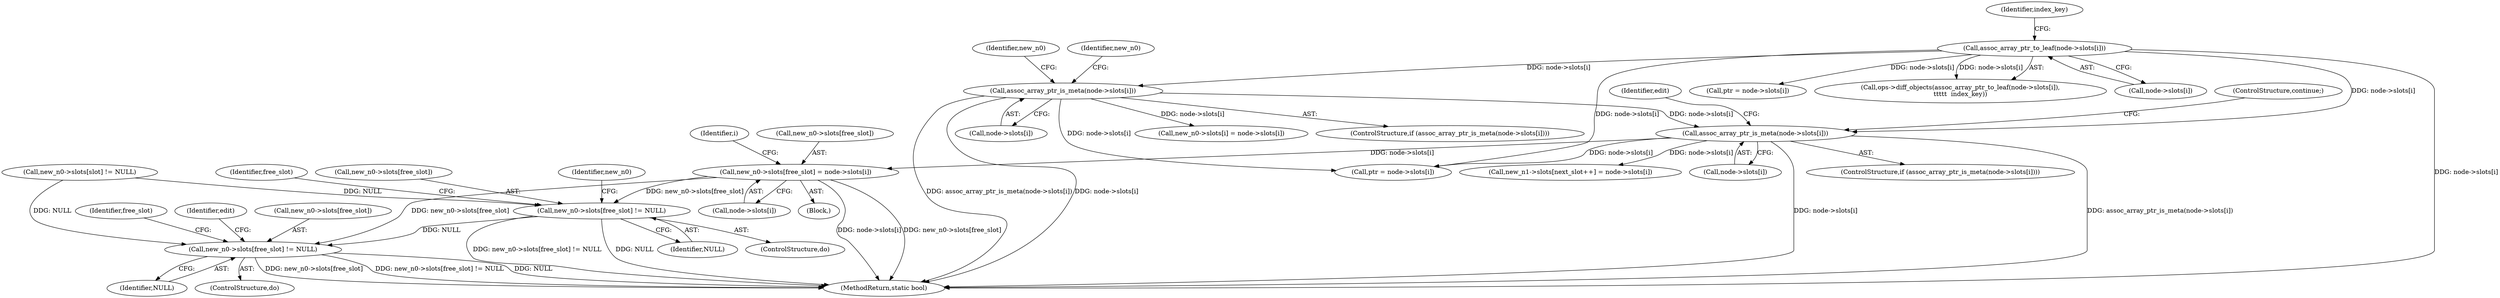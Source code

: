 digraph "0_linux_ea6789980fdaa610d7eb63602c746bf6ec70cd2b@API" {
"1000650" [label="(Call,new_n0->slots[free_slot] = node->slots[i])"];
"1000605" [label="(Call,assoc_array_ptr_is_meta(node->slots[i]))"];
"1000881" [label="(Call,assoc_array_ptr_to_leaf(node->slots[i]))"];
"1000546" [label="(Call,assoc_array_ptr_is_meta(node->slots[i]))"];
"1000643" [label="(Call,new_n0->slots[free_slot] != NULL)"];
"1000678" [label="(Call,new_n0->slots[free_slot] != NULL)"];
"1000572" [label="(Call,new_n0->slots[slot] != NULL)"];
"1000677" [label="(Identifier,free_slot)"];
"1000674" [label="(ControlStructure,do)"];
"1000881" [label="(Call,assoc_array_ptr_to_leaf(node->slots[i]))"];
"1001065" [label="(Call,ptr = node->slots[i])"];
"1000649" [label="(Identifier,NULL)"];
"1000602" [label="(Identifier,i)"];
"1000643" [label="(Call,new_n0->slots[free_slot] != NULL)"];
"1000552" [label="(Call,new_n0->slots[i] = node->slots[i])"];
"1000555" [label="(Identifier,new_n0)"];
"1001112" [label="(MethodReturn,static bool)"];
"1000545" [label="(ControlStructure,if (assoc_array_ptr_is_meta(node->slots[i])))"];
"1000687" [label="(Identifier,edit)"];
"1000604" [label="(ControlStructure,if (assoc_array_ptr_is_meta(node->slots[i])))"];
"1000653" [label="(Identifier,new_n0)"];
"1000880" [label="(Call,ops->diff_objects(assoc_array_ptr_to_leaf(node->slots[i]),\n\t\t\t\t\t  index_key))"];
"1000546" [label="(Call,assoc_array_ptr_is_meta(node->slots[i]))"];
"1000616" [label="(Identifier,edit)"];
"1000650" [label="(Call,new_n0->slots[free_slot] = node->slots[i])"];
"1000747" [label="(Call,ptr = node->slots[i])"];
"1000656" [label="(Call,node->slots[i])"];
"1000621" [label="(Call,new_n1->slots[next_slot++] = node->slots[i])"];
"1000611" [label="(ControlStructure,continue;)"];
"1000638" [label="(Block,)"];
"1000567" [label="(Identifier,new_n0)"];
"1000678" [label="(Call,new_n0->slots[free_slot] != NULL)"];
"1000882" [label="(Call,node->slots[i])"];
"1000679" [label="(Call,new_n0->slots[free_slot])"];
"1000547" [label="(Call,node->slots[i])"];
"1000642" [label="(Identifier,free_slot)"];
"1000639" [label="(ControlStructure,do)"];
"1000684" [label="(Identifier,NULL)"];
"1000651" [label="(Call,new_n0->slots[free_slot])"];
"1000644" [label="(Call,new_n0->slots[free_slot])"];
"1000606" [label="(Call,node->slots[i])"];
"1000887" [label="(Identifier,index_key)"];
"1000605" [label="(Call,assoc_array_ptr_is_meta(node->slots[i]))"];
"1000650" -> "1000638"  [label="AST: "];
"1000650" -> "1000656"  [label="CFG: "];
"1000651" -> "1000650"  [label="AST: "];
"1000656" -> "1000650"  [label="AST: "];
"1000602" -> "1000650"  [label="CFG: "];
"1000650" -> "1001112"  [label="DDG: node->slots[i]"];
"1000650" -> "1001112"  [label="DDG: new_n0->slots[free_slot]"];
"1000650" -> "1000643"  [label="DDG: new_n0->slots[free_slot]"];
"1000605" -> "1000650"  [label="DDG: node->slots[i]"];
"1000650" -> "1000678"  [label="DDG: new_n0->slots[free_slot]"];
"1000605" -> "1000604"  [label="AST: "];
"1000605" -> "1000606"  [label="CFG: "];
"1000606" -> "1000605"  [label="AST: "];
"1000611" -> "1000605"  [label="CFG: "];
"1000616" -> "1000605"  [label="CFG: "];
"1000605" -> "1001112"  [label="DDG: assoc_array_ptr_is_meta(node->slots[i])"];
"1000605" -> "1001112"  [label="DDG: node->slots[i]"];
"1000881" -> "1000605"  [label="DDG: node->slots[i]"];
"1000546" -> "1000605"  [label="DDG: node->slots[i]"];
"1000605" -> "1000621"  [label="DDG: node->slots[i]"];
"1000605" -> "1000747"  [label="DDG: node->slots[i]"];
"1000881" -> "1000880"  [label="AST: "];
"1000881" -> "1000882"  [label="CFG: "];
"1000882" -> "1000881"  [label="AST: "];
"1000887" -> "1000881"  [label="CFG: "];
"1000881" -> "1001112"  [label="DDG: node->slots[i]"];
"1000881" -> "1000546"  [label="DDG: node->slots[i]"];
"1000881" -> "1000747"  [label="DDG: node->slots[i]"];
"1000881" -> "1000880"  [label="DDG: node->slots[i]"];
"1000881" -> "1001065"  [label="DDG: node->slots[i]"];
"1000546" -> "1000545"  [label="AST: "];
"1000546" -> "1000547"  [label="CFG: "];
"1000547" -> "1000546"  [label="AST: "];
"1000555" -> "1000546"  [label="CFG: "];
"1000567" -> "1000546"  [label="CFG: "];
"1000546" -> "1001112"  [label="DDG: assoc_array_ptr_is_meta(node->slots[i])"];
"1000546" -> "1001112"  [label="DDG: node->slots[i]"];
"1000546" -> "1000552"  [label="DDG: node->slots[i]"];
"1000546" -> "1000747"  [label="DDG: node->slots[i]"];
"1000643" -> "1000639"  [label="AST: "];
"1000643" -> "1000649"  [label="CFG: "];
"1000644" -> "1000643"  [label="AST: "];
"1000649" -> "1000643"  [label="AST: "];
"1000642" -> "1000643"  [label="CFG: "];
"1000653" -> "1000643"  [label="CFG: "];
"1000643" -> "1001112"  [label="DDG: new_n0->slots[free_slot] != NULL"];
"1000643" -> "1001112"  [label="DDG: NULL"];
"1000572" -> "1000643"  [label="DDG: NULL"];
"1000643" -> "1000678"  [label="DDG: NULL"];
"1000678" -> "1000674"  [label="AST: "];
"1000678" -> "1000684"  [label="CFG: "];
"1000679" -> "1000678"  [label="AST: "];
"1000684" -> "1000678"  [label="AST: "];
"1000677" -> "1000678"  [label="CFG: "];
"1000687" -> "1000678"  [label="CFG: "];
"1000678" -> "1001112"  [label="DDG: new_n0->slots[free_slot] != NULL"];
"1000678" -> "1001112"  [label="DDG: NULL"];
"1000678" -> "1001112"  [label="DDG: new_n0->slots[free_slot]"];
"1000572" -> "1000678"  [label="DDG: NULL"];
}
